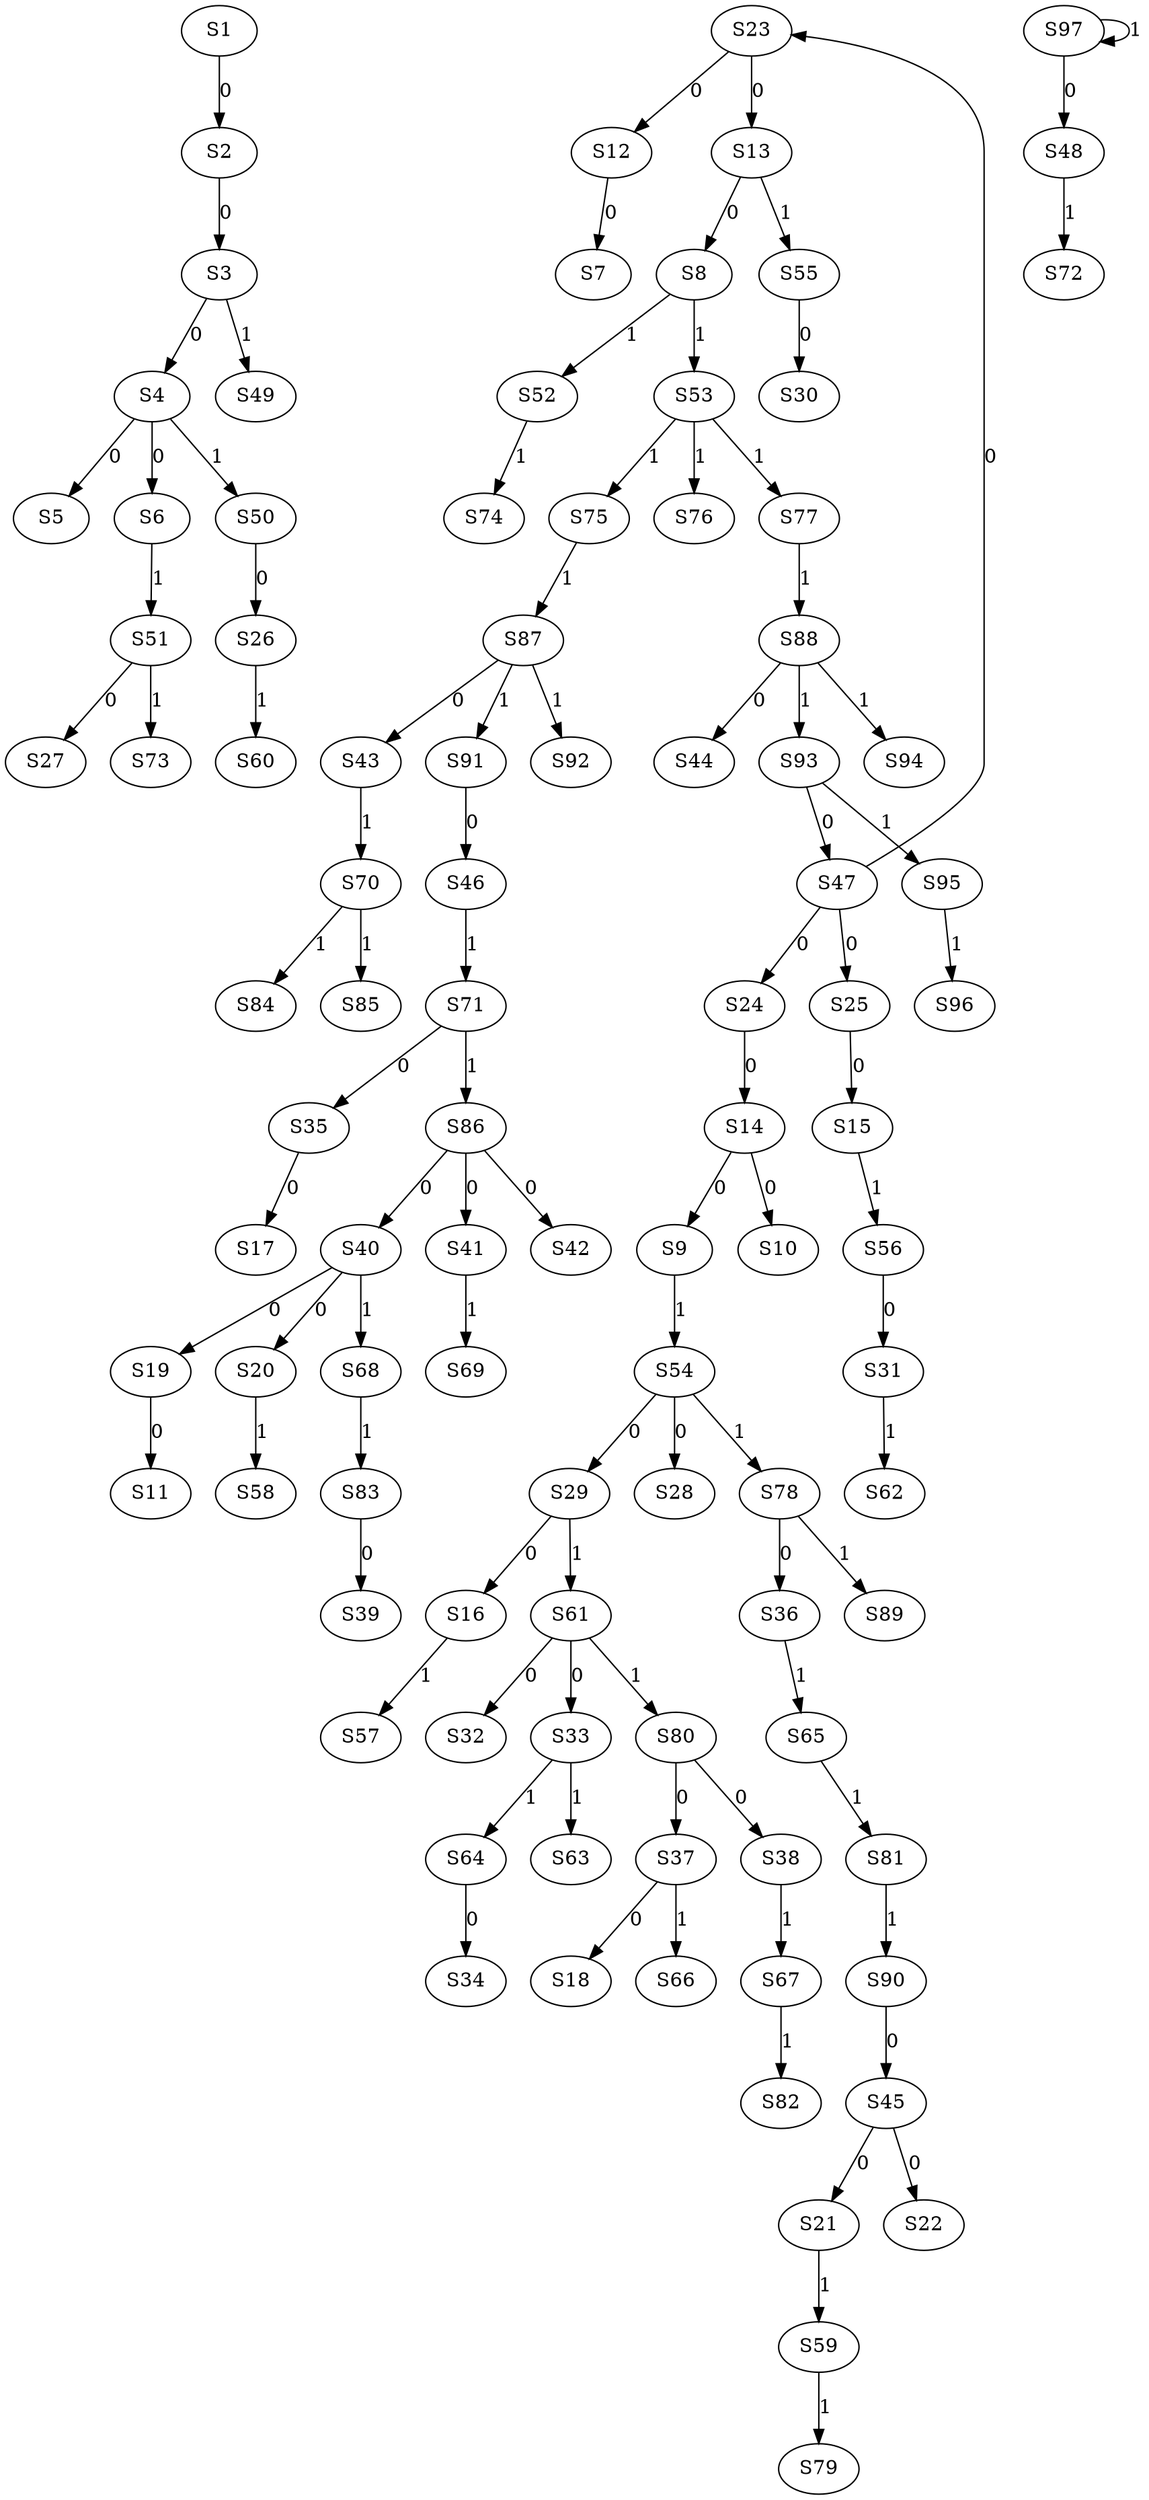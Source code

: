 strict digraph {
	S1 -> S2 [ label = 0 ];
	S2 -> S3 [ label = 0 ];
	S3 -> S4 [ label = 0 ];
	S4 -> S5 [ label = 0 ];
	S4 -> S6 [ label = 0 ];
	S12 -> S7 [ label = 0 ];
	S13 -> S8 [ label = 0 ];
	S14 -> S9 [ label = 0 ];
	S14 -> S10 [ label = 0 ];
	S19 -> S11 [ label = 0 ];
	S23 -> S12 [ label = 0 ];
	S23 -> S13 [ label = 0 ];
	S24 -> S14 [ label = 0 ];
	S25 -> S15 [ label = 0 ];
	S29 -> S16 [ label = 0 ];
	S35 -> S17 [ label = 0 ];
	S37 -> S18 [ label = 0 ];
	S40 -> S19 [ label = 0 ];
	S40 -> S20 [ label = 0 ];
	S45 -> S21 [ label = 0 ];
	S45 -> S22 [ label = 0 ];
	S47 -> S23 [ label = 0 ];
	S47 -> S24 [ label = 0 ];
	S47 -> S25 [ label = 0 ];
	S50 -> S26 [ label = 0 ];
	S51 -> S27 [ label = 0 ];
	S54 -> S28 [ label = 0 ];
	S54 -> S29 [ label = 0 ];
	S55 -> S30 [ label = 0 ];
	S56 -> S31 [ label = 0 ];
	S61 -> S32 [ label = 0 ];
	S61 -> S33 [ label = 0 ];
	S64 -> S34 [ label = 0 ];
	S71 -> S35 [ label = 0 ];
	S78 -> S36 [ label = 0 ];
	S80 -> S37 [ label = 0 ];
	S80 -> S38 [ label = 0 ];
	S83 -> S39 [ label = 0 ];
	S86 -> S40 [ label = 0 ];
	S86 -> S41 [ label = 0 ];
	S86 -> S42 [ label = 0 ];
	S87 -> S43 [ label = 0 ];
	S88 -> S44 [ label = 0 ];
	S90 -> S45 [ label = 0 ];
	S91 -> S46 [ label = 0 ];
	S93 -> S47 [ label = 0 ];
	S97 -> S48 [ label = 0 ];
	S3 -> S49 [ label = 1 ];
	S4 -> S50 [ label = 1 ];
	S6 -> S51 [ label = 1 ];
	S8 -> S52 [ label = 1 ];
	S8 -> S53 [ label = 1 ];
	S9 -> S54 [ label = 1 ];
	S13 -> S55 [ label = 1 ];
	S15 -> S56 [ label = 1 ];
	S16 -> S57 [ label = 1 ];
	S20 -> S58 [ label = 1 ];
	S21 -> S59 [ label = 1 ];
	S26 -> S60 [ label = 1 ];
	S29 -> S61 [ label = 1 ];
	S31 -> S62 [ label = 1 ];
	S33 -> S63 [ label = 1 ];
	S33 -> S64 [ label = 1 ];
	S36 -> S65 [ label = 1 ];
	S37 -> S66 [ label = 1 ];
	S38 -> S67 [ label = 1 ];
	S40 -> S68 [ label = 1 ];
	S41 -> S69 [ label = 1 ];
	S43 -> S70 [ label = 1 ];
	S46 -> S71 [ label = 1 ];
	S48 -> S72 [ label = 1 ];
	S51 -> S73 [ label = 1 ];
	S52 -> S74 [ label = 1 ];
	S53 -> S75 [ label = 1 ];
	S53 -> S76 [ label = 1 ];
	S53 -> S77 [ label = 1 ];
	S54 -> S78 [ label = 1 ];
	S59 -> S79 [ label = 1 ];
	S61 -> S80 [ label = 1 ];
	S65 -> S81 [ label = 1 ];
	S67 -> S82 [ label = 1 ];
	S68 -> S83 [ label = 1 ];
	S70 -> S84 [ label = 1 ];
	S70 -> S85 [ label = 1 ];
	S71 -> S86 [ label = 1 ];
	S75 -> S87 [ label = 1 ];
	S77 -> S88 [ label = 1 ];
	S78 -> S89 [ label = 1 ];
	S81 -> S90 [ label = 1 ];
	S87 -> S91 [ label = 1 ];
	S87 -> S92 [ label = 1 ];
	S88 -> S93 [ label = 1 ];
	S88 -> S94 [ label = 1 ];
	S93 -> S95 [ label = 1 ];
	S95 -> S96 [ label = 1 ];
	S97 -> S97 [ label = 1 ];
}